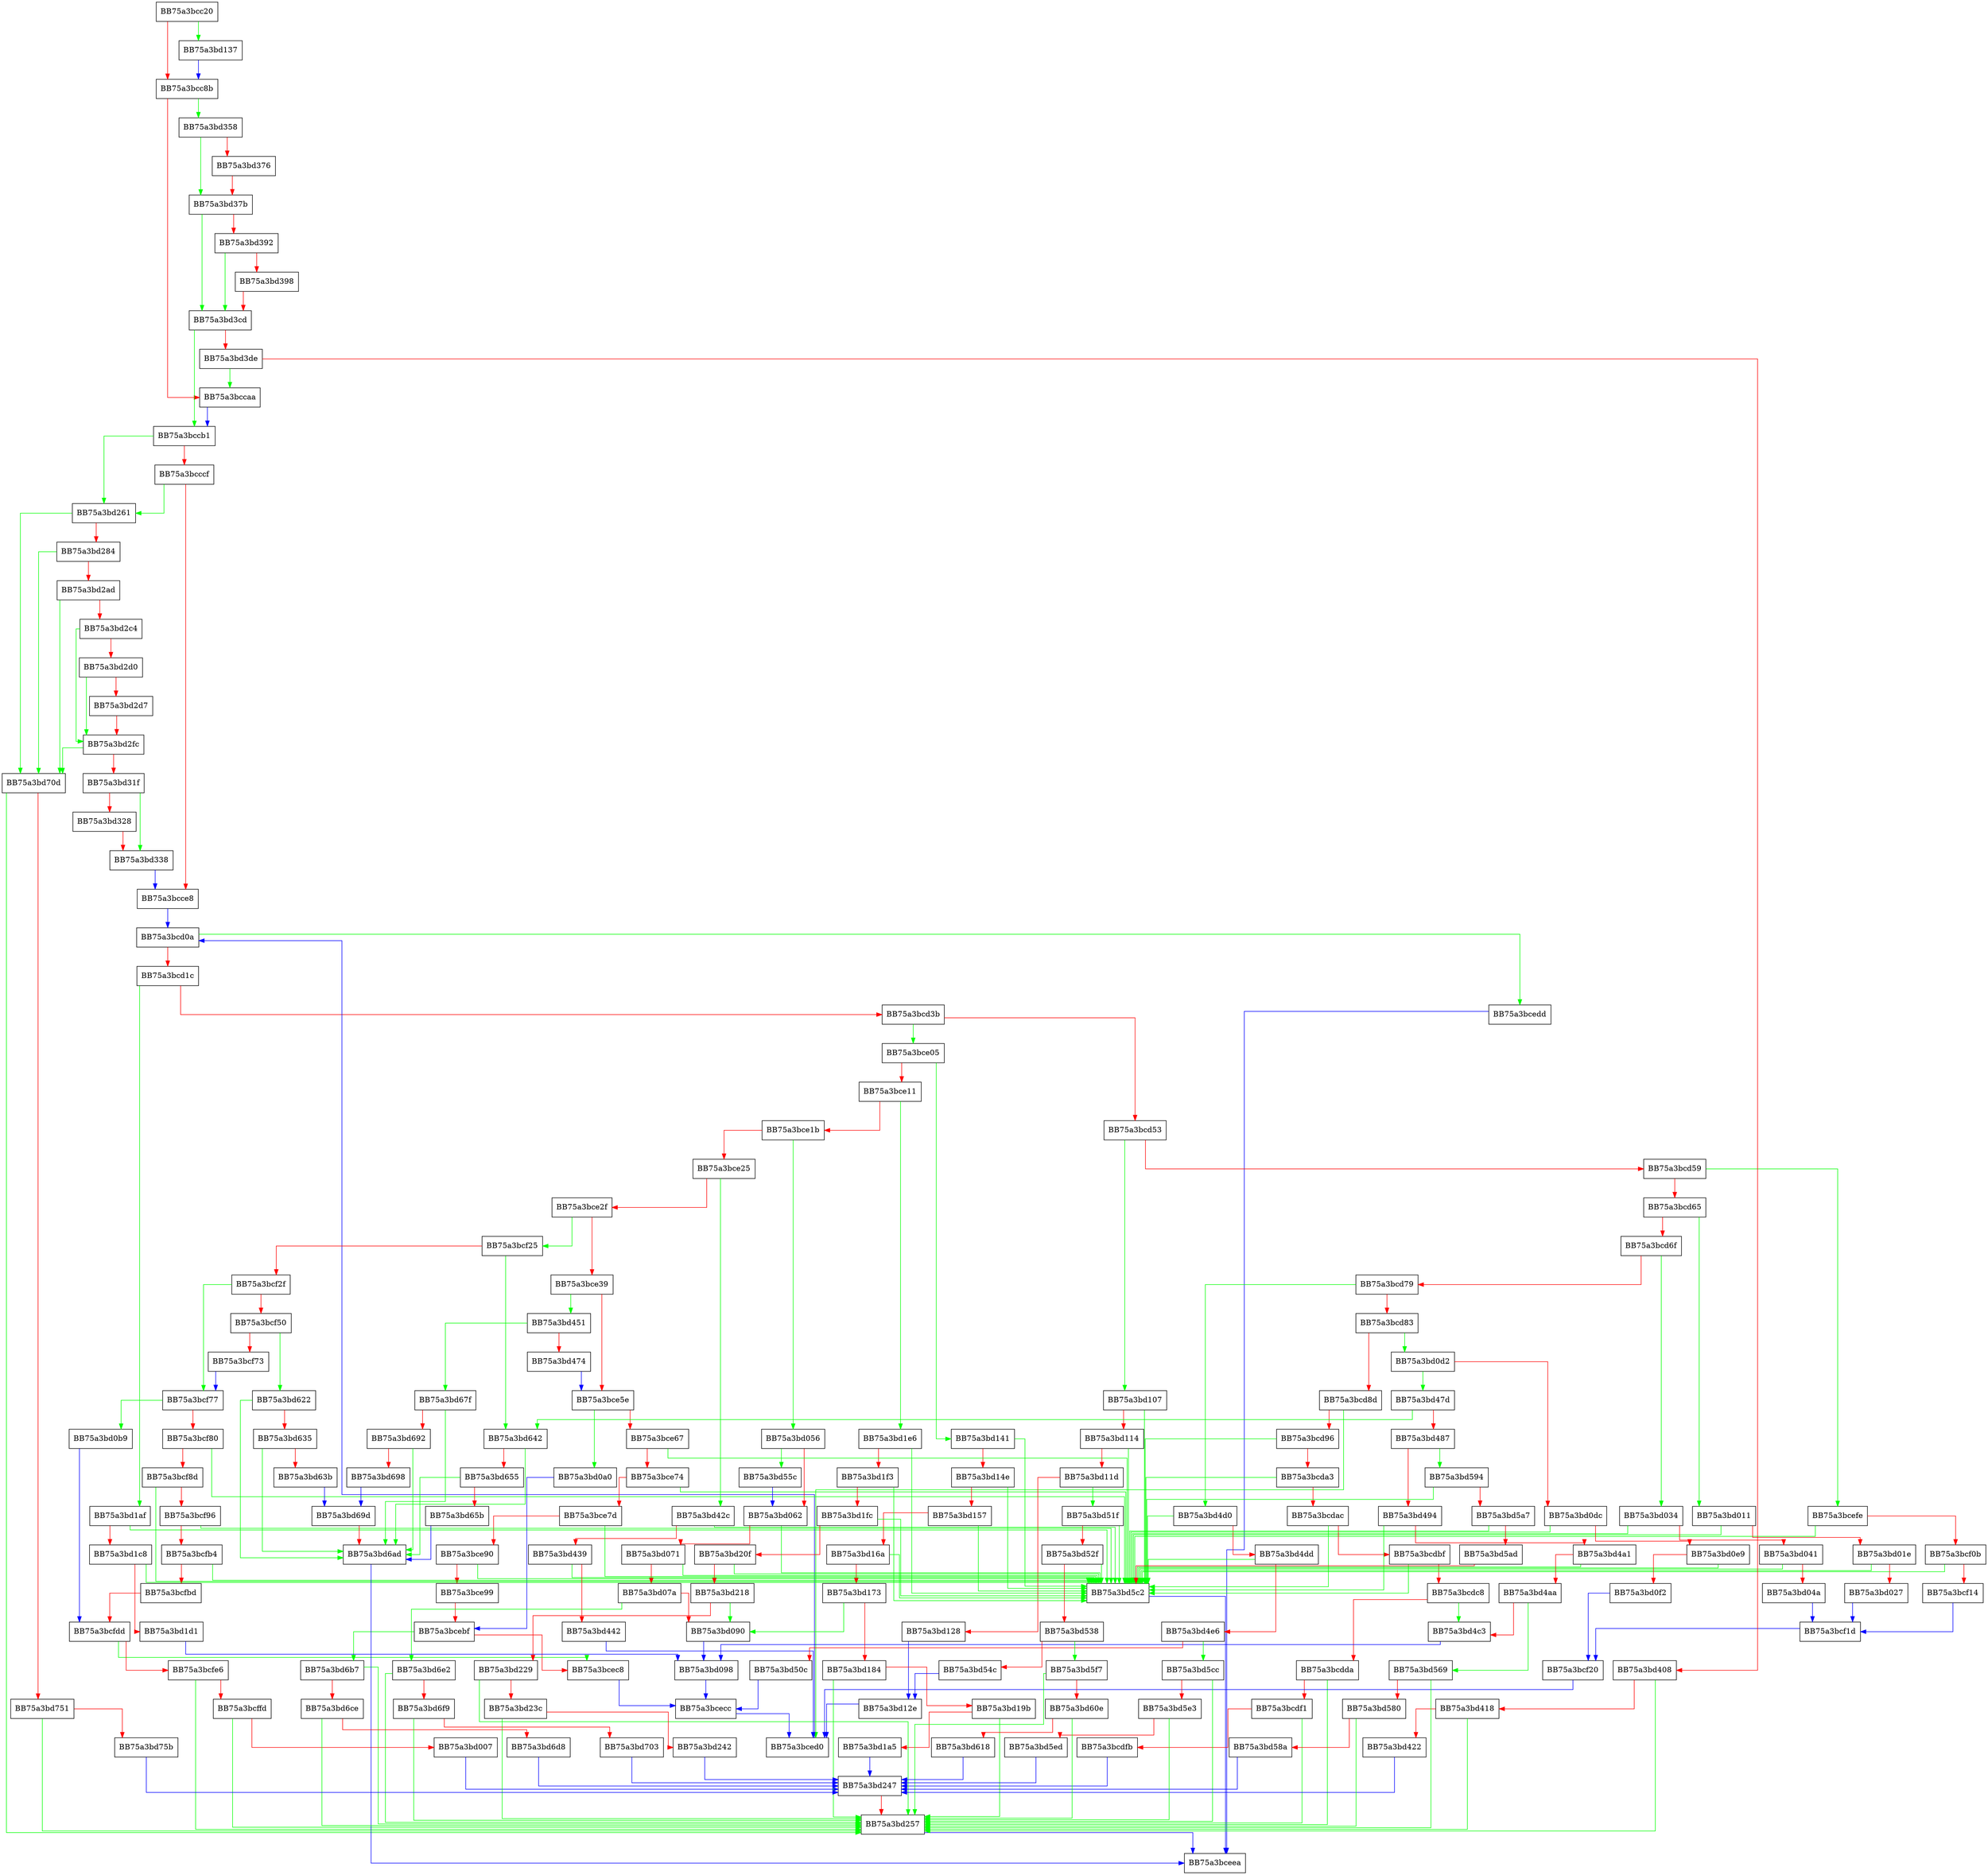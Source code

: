 digraph ReceiveNewTemplate {
  node [shape="box"];
  graph [splines=ortho];
  BB75a3bcc20 -> BB75a3bd137 [color="green"];
  BB75a3bcc20 -> BB75a3bcc8b [color="red"];
  BB75a3bcc8b -> BB75a3bd358 [color="green"];
  BB75a3bcc8b -> BB75a3bccaa [color="red"];
  BB75a3bccaa -> BB75a3bccb1 [color="blue"];
  BB75a3bccb1 -> BB75a3bd261 [color="green"];
  BB75a3bccb1 -> BB75a3bcccf [color="red"];
  BB75a3bcccf -> BB75a3bd261 [color="green"];
  BB75a3bcccf -> BB75a3bcce8 [color="red"];
  BB75a3bcce8 -> BB75a3bcd0a [color="blue"];
  BB75a3bcd0a -> BB75a3bcedd [color="green"];
  BB75a3bcd0a -> BB75a3bcd1c [color="red"];
  BB75a3bcd1c -> BB75a3bd1af [color="green"];
  BB75a3bcd1c -> BB75a3bcd3b [color="red"];
  BB75a3bcd3b -> BB75a3bce05 [color="green"];
  BB75a3bcd3b -> BB75a3bcd53 [color="red"];
  BB75a3bcd53 -> BB75a3bd107 [color="green"];
  BB75a3bcd53 -> BB75a3bcd59 [color="red"];
  BB75a3bcd59 -> BB75a3bcefe [color="green"];
  BB75a3bcd59 -> BB75a3bcd65 [color="red"];
  BB75a3bcd65 -> BB75a3bd011 [color="green"];
  BB75a3bcd65 -> BB75a3bcd6f [color="red"];
  BB75a3bcd6f -> BB75a3bd034 [color="green"];
  BB75a3bcd6f -> BB75a3bcd79 [color="red"];
  BB75a3bcd79 -> BB75a3bd4d0 [color="green"];
  BB75a3bcd79 -> BB75a3bcd83 [color="red"];
  BB75a3bcd83 -> BB75a3bd0d2 [color="green"];
  BB75a3bcd83 -> BB75a3bcd8d [color="red"];
  BB75a3bcd8d -> BB75a3bced0 [color="green"];
  BB75a3bcd8d -> BB75a3bcd96 [color="red"];
  BB75a3bcd96 -> BB75a3bd5c2 [color="green"];
  BB75a3bcd96 -> BB75a3bcda3 [color="red"];
  BB75a3bcda3 -> BB75a3bd5c2 [color="green"];
  BB75a3bcda3 -> BB75a3bcdac [color="red"];
  BB75a3bcdac -> BB75a3bd5c2 [color="green"];
  BB75a3bcdac -> BB75a3bcdbf [color="red"];
  BB75a3bcdbf -> BB75a3bd5c2 [color="green"];
  BB75a3bcdbf -> BB75a3bcdc8 [color="red"];
  BB75a3bcdc8 -> BB75a3bd4c3 [color="green"];
  BB75a3bcdc8 -> BB75a3bcdda [color="red"];
  BB75a3bcdda -> BB75a3bd257 [color="green"];
  BB75a3bcdda -> BB75a3bcdf1 [color="red"];
  BB75a3bcdf1 -> BB75a3bd257 [color="green"];
  BB75a3bcdf1 -> BB75a3bcdfb [color="red"];
  BB75a3bcdfb -> BB75a3bd247 [color="blue"];
  BB75a3bce05 -> BB75a3bd141 [color="green"];
  BB75a3bce05 -> BB75a3bce11 [color="red"];
  BB75a3bce11 -> BB75a3bd1e6 [color="green"];
  BB75a3bce11 -> BB75a3bce1b [color="red"];
  BB75a3bce1b -> BB75a3bd056 [color="green"];
  BB75a3bce1b -> BB75a3bce25 [color="red"];
  BB75a3bce25 -> BB75a3bd42c [color="green"];
  BB75a3bce25 -> BB75a3bce2f [color="red"];
  BB75a3bce2f -> BB75a3bcf25 [color="green"];
  BB75a3bce2f -> BB75a3bce39 [color="red"];
  BB75a3bce39 -> BB75a3bd451 [color="green"];
  BB75a3bce39 -> BB75a3bce5e [color="red"];
  BB75a3bce5e -> BB75a3bd0a0 [color="green"];
  BB75a3bce5e -> BB75a3bce67 [color="red"];
  BB75a3bce67 -> BB75a3bd5c2 [color="green"];
  BB75a3bce67 -> BB75a3bce74 [color="red"];
  BB75a3bce74 -> BB75a3bd5c2 [color="green"];
  BB75a3bce74 -> BB75a3bce7d [color="red"];
  BB75a3bce7d -> BB75a3bd5c2 [color="green"];
  BB75a3bce7d -> BB75a3bce90 [color="red"];
  BB75a3bce90 -> BB75a3bd5c2 [color="green"];
  BB75a3bce90 -> BB75a3bce99 [color="red"];
  BB75a3bce99 -> BB75a3bcebf [color="red"];
  BB75a3bcebf -> BB75a3bd6b7 [color="green"];
  BB75a3bcebf -> BB75a3bcec8 [color="red"];
  BB75a3bcec8 -> BB75a3bcecc [color="blue"];
  BB75a3bcecc -> BB75a3bced0 [color="blue"];
  BB75a3bced0 -> BB75a3bcd0a [color="blue"];
  BB75a3bcedd -> BB75a3bceea [color="blue"];
  BB75a3bcefe -> BB75a3bd5c2 [color="green"];
  BB75a3bcefe -> BB75a3bcf0b [color="red"];
  BB75a3bcf0b -> BB75a3bd5c2 [color="green"];
  BB75a3bcf0b -> BB75a3bcf14 [color="red"];
  BB75a3bcf14 -> BB75a3bcf1d [color="blue"];
  BB75a3bcf1d -> BB75a3bcf20 [color="blue"];
  BB75a3bcf20 -> BB75a3bced0 [color="blue"];
  BB75a3bcf25 -> BB75a3bd642 [color="green"];
  BB75a3bcf25 -> BB75a3bcf2f [color="red"];
  BB75a3bcf2f -> BB75a3bcf77 [color="green"];
  BB75a3bcf2f -> BB75a3bcf50 [color="red"];
  BB75a3bcf50 -> BB75a3bd622 [color="green"];
  BB75a3bcf50 -> BB75a3bcf73 [color="red"];
  BB75a3bcf73 -> BB75a3bcf77 [color="blue"];
  BB75a3bcf77 -> BB75a3bd0b9 [color="green"];
  BB75a3bcf77 -> BB75a3bcf80 [color="red"];
  BB75a3bcf80 -> BB75a3bd5c2 [color="green"];
  BB75a3bcf80 -> BB75a3bcf8d [color="red"];
  BB75a3bcf8d -> BB75a3bd5c2 [color="green"];
  BB75a3bcf8d -> BB75a3bcf96 [color="red"];
  BB75a3bcf96 -> BB75a3bd5c2 [color="green"];
  BB75a3bcf96 -> BB75a3bcfb4 [color="red"];
  BB75a3bcfb4 -> BB75a3bd5c2 [color="green"];
  BB75a3bcfb4 -> BB75a3bcfbd [color="red"];
  BB75a3bcfbd -> BB75a3bcfdd [color="red"];
  BB75a3bcfdd -> BB75a3bcec8 [color="green"];
  BB75a3bcfdd -> BB75a3bcfe6 [color="red"];
  BB75a3bcfe6 -> BB75a3bd257 [color="green"];
  BB75a3bcfe6 -> BB75a3bcffd [color="red"];
  BB75a3bcffd -> BB75a3bd257 [color="green"];
  BB75a3bcffd -> BB75a3bd007 [color="red"];
  BB75a3bd007 -> BB75a3bd247 [color="blue"];
  BB75a3bd011 -> BB75a3bd5c2 [color="green"];
  BB75a3bd011 -> BB75a3bd01e [color="red"];
  BB75a3bd01e -> BB75a3bd5c2 [color="green"];
  BB75a3bd01e -> BB75a3bd027 [color="red"];
  BB75a3bd027 -> BB75a3bcf1d [color="blue"];
  BB75a3bd034 -> BB75a3bd5c2 [color="green"];
  BB75a3bd034 -> BB75a3bd041 [color="red"];
  BB75a3bd041 -> BB75a3bd5c2 [color="green"];
  BB75a3bd041 -> BB75a3bd04a [color="red"];
  BB75a3bd04a -> BB75a3bcf1d [color="blue"];
  BB75a3bd056 -> BB75a3bd55c [color="green"];
  BB75a3bd056 -> BB75a3bd062 [color="red"];
  BB75a3bd062 -> BB75a3bd5c2 [color="green"];
  BB75a3bd062 -> BB75a3bd071 [color="red"];
  BB75a3bd071 -> BB75a3bd5c2 [color="green"];
  BB75a3bd071 -> BB75a3bd07a [color="red"];
  BB75a3bd07a -> BB75a3bd6e2 [color="green"];
  BB75a3bd07a -> BB75a3bd090 [color="red"];
  BB75a3bd090 -> BB75a3bd098 [color="blue"];
  BB75a3bd098 -> BB75a3bcecc [color="blue"];
  BB75a3bd0a0 -> BB75a3bcebf [color="blue"];
  BB75a3bd0b9 -> BB75a3bcfdd [color="blue"];
  BB75a3bd0d2 -> BB75a3bd47d [color="green"];
  BB75a3bd0d2 -> BB75a3bd0dc [color="red"];
  BB75a3bd0dc -> BB75a3bd5c2 [color="green"];
  BB75a3bd0dc -> BB75a3bd0e9 [color="red"];
  BB75a3bd0e9 -> BB75a3bd5c2 [color="green"];
  BB75a3bd0e9 -> BB75a3bd0f2 [color="red"];
  BB75a3bd0f2 -> BB75a3bcf20 [color="blue"];
  BB75a3bd107 -> BB75a3bd5c2 [color="green"];
  BB75a3bd107 -> BB75a3bd114 [color="red"];
  BB75a3bd114 -> BB75a3bd5c2 [color="green"];
  BB75a3bd114 -> BB75a3bd11d [color="red"];
  BB75a3bd11d -> BB75a3bd51f [color="green"];
  BB75a3bd11d -> BB75a3bd128 [color="red"];
  BB75a3bd128 -> BB75a3bd12e [color="blue"];
  BB75a3bd12e -> BB75a3bced0 [color="blue"];
  BB75a3bd137 -> BB75a3bcc8b [color="blue"];
  BB75a3bd141 -> BB75a3bd5c2 [color="green"];
  BB75a3bd141 -> BB75a3bd14e [color="red"];
  BB75a3bd14e -> BB75a3bd5c2 [color="green"];
  BB75a3bd14e -> BB75a3bd157 [color="red"];
  BB75a3bd157 -> BB75a3bd5c2 [color="green"];
  BB75a3bd157 -> BB75a3bd16a [color="red"];
  BB75a3bd16a -> BB75a3bd5c2 [color="green"];
  BB75a3bd16a -> BB75a3bd173 [color="red"];
  BB75a3bd173 -> BB75a3bd090 [color="green"];
  BB75a3bd173 -> BB75a3bd184 [color="red"];
  BB75a3bd184 -> BB75a3bd257 [color="green"];
  BB75a3bd184 -> BB75a3bd19b [color="red"];
  BB75a3bd19b -> BB75a3bd257 [color="green"];
  BB75a3bd19b -> BB75a3bd1a5 [color="red"];
  BB75a3bd1a5 -> BB75a3bd247 [color="blue"];
  BB75a3bd1af -> BB75a3bd5c2 [color="green"];
  BB75a3bd1af -> BB75a3bd1c8 [color="red"];
  BB75a3bd1c8 -> BB75a3bd5c2 [color="green"];
  BB75a3bd1c8 -> BB75a3bd1d1 [color="red"];
  BB75a3bd1d1 -> BB75a3bd098 [color="blue"];
  BB75a3bd1e6 -> BB75a3bd5c2 [color="green"];
  BB75a3bd1e6 -> BB75a3bd1f3 [color="red"];
  BB75a3bd1f3 -> BB75a3bd5c2 [color="green"];
  BB75a3bd1f3 -> BB75a3bd1fc [color="red"];
  BB75a3bd1fc -> BB75a3bd5c2 [color="green"];
  BB75a3bd1fc -> BB75a3bd20f [color="red"];
  BB75a3bd20f -> BB75a3bd5c2 [color="green"];
  BB75a3bd20f -> BB75a3bd218 [color="red"];
  BB75a3bd218 -> BB75a3bd090 [color="green"];
  BB75a3bd218 -> BB75a3bd229 [color="red"];
  BB75a3bd229 -> BB75a3bd257 [color="green"];
  BB75a3bd229 -> BB75a3bd23c [color="red"];
  BB75a3bd23c -> BB75a3bd257 [color="green"];
  BB75a3bd23c -> BB75a3bd242 [color="red"];
  BB75a3bd242 -> BB75a3bd247 [color="blue"];
  BB75a3bd247 -> BB75a3bd257 [color="red"];
  BB75a3bd257 -> BB75a3bceea [color="blue"];
  BB75a3bd261 -> BB75a3bd70d [color="green"];
  BB75a3bd261 -> BB75a3bd284 [color="red"];
  BB75a3bd284 -> BB75a3bd70d [color="green"];
  BB75a3bd284 -> BB75a3bd2ad [color="red"];
  BB75a3bd2ad -> BB75a3bd70d [color="green"];
  BB75a3bd2ad -> BB75a3bd2c4 [color="red"];
  BB75a3bd2c4 -> BB75a3bd2fc [color="green"];
  BB75a3bd2c4 -> BB75a3bd2d0 [color="red"];
  BB75a3bd2d0 -> BB75a3bd2fc [color="green"];
  BB75a3bd2d0 -> BB75a3bd2d7 [color="red"];
  BB75a3bd2d7 -> BB75a3bd2fc [color="red"];
  BB75a3bd2fc -> BB75a3bd70d [color="green"];
  BB75a3bd2fc -> BB75a3bd31f [color="red"];
  BB75a3bd31f -> BB75a3bd338 [color="green"];
  BB75a3bd31f -> BB75a3bd328 [color="red"];
  BB75a3bd328 -> BB75a3bd338 [color="red"];
  BB75a3bd338 -> BB75a3bcce8 [color="blue"];
  BB75a3bd358 -> BB75a3bd37b [color="green"];
  BB75a3bd358 -> BB75a3bd376 [color="red"];
  BB75a3bd376 -> BB75a3bd37b [color="red"];
  BB75a3bd37b -> BB75a3bd3cd [color="green"];
  BB75a3bd37b -> BB75a3bd392 [color="red"];
  BB75a3bd392 -> BB75a3bd3cd [color="green"];
  BB75a3bd392 -> BB75a3bd398 [color="red"];
  BB75a3bd398 -> BB75a3bd3cd [color="red"];
  BB75a3bd3cd -> BB75a3bccb1 [color="green"];
  BB75a3bd3cd -> BB75a3bd3de [color="red"];
  BB75a3bd3de -> BB75a3bccaa [color="green"];
  BB75a3bd3de -> BB75a3bd408 [color="red"];
  BB75a3bd408 -> BB75a3bd257 [color="green"];
  BB75a3bd408 -> BB75a3bd418 [color="red"];
  BB75a3bd418 -> BB75a3bd257 [color="green"];
  BB75a3bd418 -> BB75a3bd422 [color="red"];
  BB75a3bd422 -> BB75a3bd247 [color="blue"];
  BB75a3bd42c -> BB75a3bd5c2 [color="green"];
  BB75a3bd42c -> BB75a3bd439 [color="red"];
  BB75a3bd439 -> BB75a3bd5c2 [color="green"];
  BB75a3bd439 -> BB75a3bd442 [color="red"];
  BB75a3bd442 -> BB75a3bced0 [color="blue"];
  BB75a3bd451 -> BB75a3bd67f [color="green"];
  BB75a3bd451 -> BB75a3bd474 [color="red"];
  BB75a3bd474 -> BB75a3bce5e [color="blue"];
  BB75a3bd47d -> BB75a3bd642 [color="green"];
  BB75a3bd47d -> BB75a3bd487 [color="red"];
  BB75a3bd487 -> BB75a3bd594 [color="green"];
  BB75a3bd487 -> BB75a3bd494 [color="red"];
  BB75a3bd494 -> BB75a3bd5c2 [color="green"];
  BB75a3bd494 -> BB75a3bd4a1 [color="red"];
  BB75a3bd4a1 -> BB75a3bd5c2 [color="green"];
  BB75a3bd4a1 -> BB75a3bd4aa [color="red"];
  BB75a3bd4aa -> BB75a3bd569 [color="green"];
  BB75a3bd4aa -> BB75a3bd4c3 [color="red"];
  BB75a3bd4c3 -> BB75a3bd098 [color="blue"];
  BB75a3bd4d0 -> BB75a3bd5c2 [color="green"];
  BB75a3bd4d0 -> BB75a3bd4dd [color="red"];
  BB75a3bd4dd -> BB75a3bd5c2 [color="green"];
  BB75a3bd4dd -> BB75a3bd4e6 [color="red"];
  BB75a3bd4e6 -> BB75a3bd5cc [color="green"];
  BB75a3bd4e6 -> BB75a3bd50c [color="red"];
  BB75a3bd50c -> BB75a3bcecc [color="blue"];
  BB75a3bd51f -> BB75a3bd5c2 [color="green"];
  BB75a3bd51f -> BB75a3bd52f [color="red"];
  BB75a3bd52f -> BB75a3bd5c2 [color="green"];
  BB75a3bd52f -> BB75a3bd538 [color="red"];
  BB75a3bd538 -> BB75a3bd5f7 [color="green"];
  BB75a3bd538 -> BB75a3bd54c [color="red"];
  BB75a3bd54c -> BB75a3bd12e [color="blue"];
  BB75a3bd55c -> BB75a3bd062 [color="blue"];
  BB75a3bd569 -> BB75a3bd257 [color="green"];
  BB75a3bd569 -> BB75a3bd580 [color="red"];
  BB75a3bd580 -> BB75a3bd257 [color="green"];
  BB75a3bd580 -> BB75a3bd58a [color="red"];
  BB75a3bd58a -> BB75a3bd247 [color="blue"];
  BB75a3bd594 -> BB75a3bd5c2 [color="green"];
  BB75a3bd594 -> BB75a3bd5a7 [color="red"];
  BB75a3bd5a7 -> BB75a3bd5c2 [color="green"];
  BB75a3bd5a7 -> BB75a3bd5ad [color="red"];
  BB75a3bd5ad -> BB75a3bd5c2 [color="red"];
  BB75a3bd5c2 -> BB75a3bceea [color="blue"];
  BB75a3bd5cc -> BB75a3bd257 [color="green"];
  BB75a3bd5cc -> BB75a3bd5e3 [color="red"];
  BB75a3bd5e3 -> BB75a3bd257 [color="green"];
  BB75a3bd5e3 -> BB75a3bd5ed [color="red"];
  BB75a3bd5ed -> BB75a3bd247 [color="blue"];
  BB75a3bd5f7 -> BB75a3bd257 [color="green"];
  BB75a3bd5f7 -> BB75a3bd60e [color="red"];
  BB75a3bd60e -> BB75a3bd257 [color="green"];
  BB75a3bd60e -> BB75a3bd618 [color="red"];
  BB75a3bd618 -> BB75a3bd247 [color="blue"];
  BB75a3bd622 -> BB75a3bd6ad [color="green"];
  BB75a3bd622 -> BB75a3bd635 [color="red"];
  BB75a3bd635 -> BB75a3bd6ad [color="green"];
  BB75a3bd635 -> BB75a3bd63b [color="red"];
  BB75a3bd63b -> BB75a3bd69d [color="blue"];
  BB75a3bd642 -> BB75a3bd6ad [color="green"];
  BB75a3bd642 -> BB75a3bd655 [color="red"];
  BB75a3bd655 -> BB75a3bd6ad [color="green"];
  BB75a3bd655 -> BB75a3bd65b [color="red"];
  BB75a3bd65b -> BB75a3bd6ad [color="blue"];
  BB75a3bd67f -> BB75a3bd6ad [color="green"];
  BB75a3bd67f -> BB75a3bd692 [color="red"];
  BB75a3bd692 -> BB75a3bd6ad [color="green"];
  BB75a3bd692 -> BB75a3bd698 [color="red"];
  BB75a3bd698 -> BB75a3bd69d [color="blue"];
  BB75a3bd69d -> BB75a3bd6ad [color="red"];
  BB75a3bd6ad -> BB75a3bceea [color="blue"];
  BB75a3bd6b7 -> BB75a3bd257 [color="green"];
  BB75a3bd6b7 -> BB75a3bd6ce [color="red"];
  BB75a3bd6ce -> BB75a3bd257 [color="green"];
  BB75a3bd6ce -> BB75a3bd6d8 [color="red"];
  BB75a3bd6d8 -> BB75a3bd247 [color="blue"];
  BB75a3bd6e2 -> BB75a3bd257 [color="green"];
  BB75a3bd6e2 -> BB75a3bd6f9 [color="red"];
  BB75a3bd6f9 -> BB75a3bd257 [color="green"];
  BB75a3bd6f9 -> BB75a3bd703 [color="red"];
  BB75a3bd703 -> BB75a3bd247 [color="blue"];
  BB75a3bd70d -> BB75a3bd257 [color="green"];
  BB75a3bd70d -> BB75a3bd751 [color="red"];
  BB75a3bd751 -> BB75a3bd257 [color="green"];
  BB75a3bd751 -> BB75a3bd75b [color="red"];
  BB75a3bd75b -> BB75a3bd247 [color="blue"];
}